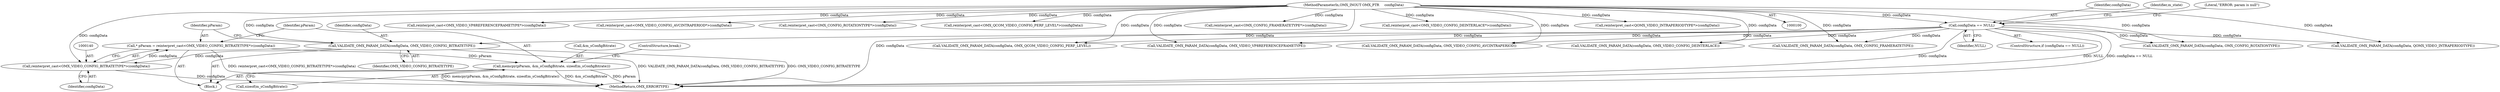 digraph "0_Android_560ccdb509a7b86186fac0fce1b25bd9a3e6a6e8_4@API" {
"1000142" [label="(Call,memcpy(pParam, &m_sConfigBitrate, sizeof(m_sConfigBitrate)))"];
"1000137" [label="(Call,* pParam = reinterpret_cast<OMX_VIDEO_CONFIG_BITRATETYPE*>(configData))"];
"1000139" [label="(Call,reinterpret_cast<OMX_VIDEO_CONFIG_BITRATETYPE*>(configData))"];
"1000133" [label="(Call,VALIDATE_OMX_PARAM_DATA(configData, OMX_VIDEO_CONFIG_BITRATETYPE))"];
"1000109" [label="(Call,configData == NULL)"];
"1000103" [label="(MethodParameterIn,OMX_INOUT OMX_PTR     configData)"];
"1000142" [label="(Call,memcpy(pParam, &m_sConfigBitrate, sizeof(m_sConfigBitrate)))"];
"1000253" [label="(Call,reinterpret_cast<OMX_VIDEO_VP8REFERENCEFRAMETYPE*>(configData))"];
"1000267" [label="(Call,VALIDATE_OMX_PARAM_DATA(configData, OMX_QCOM_VIDEO_CONFIG_PERF_LEVEL))"];
"1000213" [label="(Call,reinterpret_cast<OMX_VIDEO_CONFIG_AVCINTRAPERIOD*>(configData))"];
"1000175" [label="(Call,reinterpret_cast<OMX_CONFIG_ROTATIONTYPE*>(configData))"];
"1000139" [label="(Call,reinterpret_cast<OMX_VIDEO_CONFIG_BITRATETYPE*>(configData))"];
"1000274" [label="(Call,reinterpret_cast<OMX_QCOM_VIDEO_CONFIG_PERF_LEVEL*>(configData))"];
"1000111" [label="(Identifier,NULL)"];
"1000119" [label="(Identifier,m_state)"];
"1000310" [label="(MethodReturn,OMX_ERRORTYPE)"];
"1000207" [label="(Call,VALIDATE_OMX_PARAM_DATA(configData, OMX_VIDEO_CONFIG_AVCINTRAPERIOD))"];
"1000114" [label="(Literal,\"ERROR: param is null\")"];
"1000169" [label="(Call,VALIDATE_OMX_PARAM_DATA(configData, OMX_CONFIG_ROTATIONTYPE))"];
"1000132" [label="(Block,)"];
"1000148" [label="(ControlStructure,break;)"];
"1000103" [label="(MethodParameterIn,OMX_INOUT OMX_PTR     configData)"];
"1000143" [label="(Identifier,pParam)"];
"1000157" [label="(Call,reinterpret_cast<OMX_CONFIG_FRAMERATETYPE*>(configData))"];
"1000134" [label="(Identifier,configData)"];
"1000144" [label="(Call,&m_sConfigBitrate)"];
"1000189" [label="(Call,VALIDATE_OMX_PARAM_DATA(configData, QOMX_VIDEO_INTRAPERIODTYPE))"];
"1000247" [label="(Call,VALIDATE_OMX_PARAM_DATA(configData, OMX_VIDEO_VP8REFERENCEFRAMETYPE))"];
"1000141" [label="(Identifier,configData)"];
"1000110" [label="(Identifier,configData)"];
"1000135" [label="(Identifier,OMX_VIDEO_CONFIG_BITRATETYPE)"];
"1000233" [label="(Call,reinterpret_cast<OMX_VIDEO_CONFIG_DEINTERLACE*>(configData))"];
"1000133" [label="(Call,VALIDATE_OMX_PARAM_DATA(configData, OMX_VIDEO_CONFIG_BITRATETYPE))"];
"1000227" [label="(Call,VALIDATE_OMX_PARAM_DATA(configData, OMX_VIDEO_CONFIG_DEINTERLACE))"];
"1000109" [label="(Call,configData == NULL)"];
"1000138" [label="(Identifier,pParam)"];
"1000137" [label="(Call,* pParam = reinterpret_cast<OMX_VIDEO_CONFIG_BITRATETYPE*>(configData))"];
"1000195" [label="(Call,reinterpret_cast<QOMX_VIDEO_INTRAPERIODTYPE*>(configData))"];
"1000146" [label="(Call,sizeof(m_sConfigBitrate))"];
"1000108" [label="(ControlStructure,if (configData == NULL))"];
"1000151" [label="(Call,VALIDATE_OMX_PARAM_DATA(configData, OMX_CONFIG_FRAMERATETYPE))"];
"1000142" -> "1000132"  [label="AST: "];
"1000142" -> "1000146"  [label="CFG: "];
"1000143" -> "1000142"  [label="AST: "];
"1000144" -> "1000142"  [label="AST: "];
"1000146" -> "1000142"  [label="AST: "];
"1000148" -> "1000142"  [label="CFG: "];
"1000142" -> "1000310"  [label="DDG: memcpy(pParam, &m_sConfigBitrate, sizeof(m_sConfigBitrate))"];
"1000142" -> "1000310"  [label="DDG: &m_sConfigBitrate"];
"1000142" -> "1000310"  [label="DDG: pParam"];
"1000137" -> "1000142"  [label="DDG: pParam"];
"1000137" -> "1000132"  [label="AST: "];
"1000137" -> "1000139"  [label="CFG: "];
"1000138" -> "1000137"  [label="AST: "];
"1000139" -> "1000137"  [label="AST: "];
"1000143" -> "1000137"  [label="CFG: "];
"1000137" -> "1000310"  [label="DDG: reinterpret_cast<OMX_VIDEO_CONFIG_BITRATETYPE*>(configData)"];
"1000139" -> "1000137"  [label="DDG: configData"];
"1000139" -> "1000141"  [label="CFG: "];
"1000140" -> "1000139"  [label="AST: "];
"1000141" -> "1000139"  [label="AST: "];
"1000139" -> "1000310"  [label="DDG: configData"];
"1000133" -> "1000139"  [label="DDG: configData"];
"1000103" -> "1000139"  [label="DDG: configData"];
"1000133" -> "1000132"  [label="AST: "];
"1000133" -> "1000135"  [label="CFG: "];
"1000134" -> "1000133"  [label="AST: "];
"1000135" -> "1000133"  [label="AST: "];
"1000138" -> "1000133"  [label="CFG: "];
"1000133" -> "1000310"  [label="DDG: VALIDATE_OMX_PARAM_DATA(configData, OMX_VIDEO_CONFIG_BITRATETYPE)"];
"1000133" -> "1000310"  [label="DDG: OMX_VIDEO_CONFIG_BITRATETYPE"];
"1000109" -> "1000133"  [label="DDG: configData"];
"1000103" -> "1000133"  [label="DDG: configData"];
"1000109" -> "1000108"  [label="AST: "];
"1000109" -> "1000111"  [label="CFG: "];
"1000110" -> "1000109"  [label="AST: "];
"1000111" -> "1000109"  [label="AST: "];
"1000114" -> "1000109"  [label="CFG: "];
"1000119" -> "1000109"  [label="CFG: "];
"1000109" -> "1000310"  [label="DDG: configData"];
"1000109" -> "1000310"  [label="DDG: NULL"];
"1000109" -> "1000310"  [label="DDG: configData == NULL"];
"1000103" -> "1000109"  [label="DDG: configData"];
"1000109" -> "1000151"  [label="DDG: configData"];
"1000109" -> "1000169"  [label="DDG: configData"];
"1000109" -> "1000189"  [label="DDG: configData"];
"1000109" -> "1000207"  [label="DDG: configData"];
"1000109" -> "1000227"  [label="DDG: configData"];
"1000109" -> "1000247"  [label="DDG: configData"];
"1000109" -> "1000267"  [label="DDG: configData"];
"1000103" -> "1000100"  [label="AST: "];
"1000103" -> "1000310"  [label="DDG: configData"];
"1000103" -> "1000151"  [label="DDG: configData"];
"1000103" -> "1000157"  [label="DDG: configData"];
"1000103" -> "1000169"  [label="DDG: configData"];
"1000103" -> "1000175"  [label="DDG: configData"];
"1000103" -> "1000189"  [label="DDG: configData"];
"1000103" -> "1000195"  [label="DDG: configData"];
"1000103" -> "1000207"  [label="DDG: configData"];
"1000103" -> "1000213"  [label="DDG: configData"];
"1000103" -> "1000227"  [label="DDG: configData"];
"1000103" -> "1000233"  [label="DDG: configData"];
"1000103" -> "1000247"  [label="DDG: configData"];
"1000103" -> "1000253"  [label="DDG: configData"];
"1000103" -> "1000267"  [label="DDG: configData"];
"1000103" -> "1000274"  [label="DDG: configData"];
}
